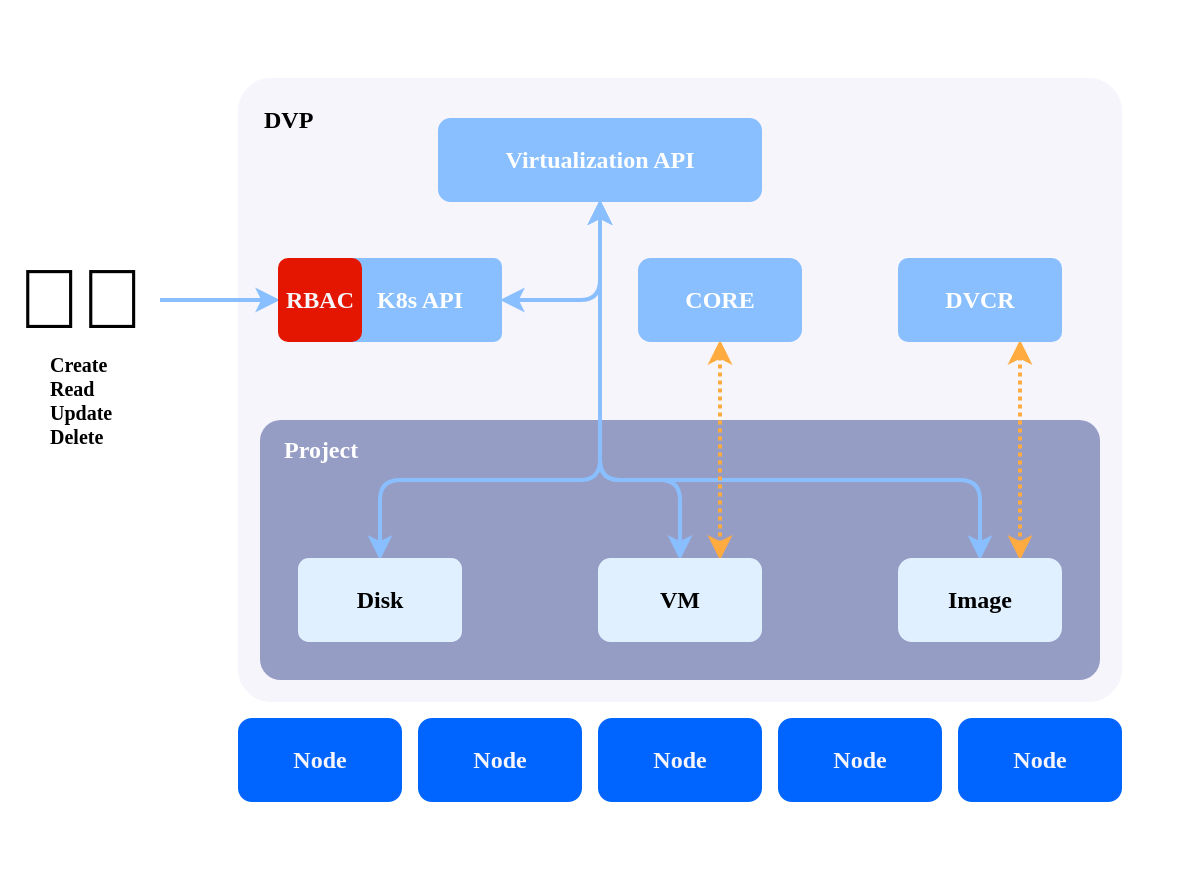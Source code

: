<mxfile>
    <diagram id="6EXt89o7fHejoy0miyVt" name="Page-1">
        <mxGraphModel dx="1507" dy="438" grid="1" gridSize="10" guides="1" tooltips="1" connect="1" arrows="1" fold="1" page="0" pageScale="1" pageWidth="850" pageHeight="1100" math="0" shadow="0">
            <root>
                <mxCell id="0"/>
                <mxCell id="1" parent="0"/>
                <mxCell id="53" value="" style="rounded=0;whiteSpace=wrap;html=1;fontFamily=JetBrains Mono;fontSource=https%3A%2F%2Ffonts.googleapis.com%2Fcss%3Ffamily%3DJetBrains%2BMono;fontSize=12;fillColor=#FFFFFF;strokeColor=none;fontStyle=1" parent="1" vertex="1">
                    <mxGeometry x="80" width="600" height="440" as="geometry"/>
                </mxCell>
                <mxCell id="130" value="" style="rounded=1;whiteSpace=wrap;html=1;fillColor=#f5f5fb;strokeColor=#f5f5fb;arcSize=5;strokeWidth=2;fontFamily=JetBrains Mono;fontSource=https%3A%2F%2Ffonts.googleapis.com%2Fcss%3Ffamily%3DJetBrains%2BMono;fillStyle=auto;fontSize=12;fontStyle=1" parent="1" vertex="1">
                    <mxGeometry x="200" y="40" width="440" height="310" as="geometry"/>
                </mxCell>
                <mxCell id="157" value="" style="rounded=1;whiteSpace=wrap;html=1;fillColor=#969dc4;fontColor=#f5f5fb;strokeColor=none;arcSize=8;strokeWidth=2;fontFamily=JetBrains Mono;fontSource=https%3A%2F%2Ffonts.googleapis.com%2Fcss%3Ffamily%3DJetBrains%2BMono;fillStyle=auto;fontSize=12;dashed=1;fontStyle=1" parent="1" vertex="1">
                    <mxGeometry x="210" y="210" width="420" height="130" as="geometry"/>
                </mxCell>
                <mxCell id="2" value="Node" style="rounded=1;whiteSpace=wrap;html=1;fillColor=#0064ff;strokeColor=#0064ff;arcSize=15;strokeWidth=2;fontFamily=JetBrains Mono;fontSource=https%3A%2F%2Ffonts.googleapis.com%2Fcss%3Ffamily%3DJetBrains%2BMono;fillStyle=auto;fontSize=12;fontColor=#f5f5fb;fontStyle=1" parent="1" vertex="1">
                    <mxGeometry x="200" y="360" width="80" height="40" as="geometry"/>
                </mxCell>
                <mxCell id="78" style="edgeStyle=none;html=1;fontFamily=JetBrains Mono;fontSource=https%3A%2F%2Ffonts.googleapis.com%2Fcss%3Ffamily%3DJetBrains%2BMono;fontSize=12;fontColor=#0066FF;strokeWidth=2;fillColor=#89bfff;strokeColor=#89bfff;entryX=0;entryY=0.5;entryDx=0;entryDy=0;fontStyle=1" parent="1" source="162" target="142" edge="1">
                    <mxGeometry relative="1" as="geometry">
                        <mxPoint x="125" y="180" as="sourcePoint"/>
                    </mxGeometry>
                </mxCell>
                <mxCell id="132" value="DVP" style="text;html=1;strokeColor=none;fillColor=none;align=left;verticalAlign=middle;whiteSpace=wrap;rounded=0;fontColor=default;strokeWidth=2;fontFamily=JetBrains Mono;fontSource=https%3A%2F%2Ffonts.googleapis.com%2Fcss%3Ffamily%3DJetBrains%2BMono;fontSize=12;fontStyle=1;" parent="1" vertex="1">
                    <mxGeometry x="210" y="50" width="60" height="20" as="geometry"/>
                </mxCell>
                <mxCell id="149" style="edgeStyle=orthogonalEdgeStyle;html=1;strokeWidth=2;fontSize=12;startArrow=classic;startFill=1;fillColor=#89bfff;strokeColor=#89bfff;exitX=0.5;exitY=1;exitDx=0;exitDy=0;fontStyle=1" parent="1" source="133" target="145" edge="1">
                    <mxGeometry relative="1" as="geometry">
                        <Array as="points">
                            <mxPoint x="380" y="240"/>
                            <mxPoint x="420" y="240"/>
                        </Array>
                    </mxGeometry>
                </mxCell>
                <mxCell id="150" style="edgeStyle=orthogonalEdgeStyle;html=1;strokeWidth=2;fontSize=12;startArrow=classic;startFill=1;fillColor=#89bfff;strokeColor=#89bfff;exitX=0.5;exitY=1;exitDx=0;exitDy=0;fontStyle=1" parent="1" source="133" target="147" edge="1">
                    <mxGeometry relative="1" as="geometry">
                        <Array as="points">
                            <mxPoint x="380" y="240"/>
                            <mxPoint x="270" y="240"/>
                        </Array>
                    </mxGeometry>
                </mxCell>
                <mxCell id="151" style="edgeStyle=orthogonalEdgeStyle;html=1;strokeWidth=2;fontSize=12;startArrow=classic;startFill=1;fillColor=#89bfff;strokeColor=#89bfff;exitX=0.5;exitY=1;exitDx=0;exitDy=0;fontStyle=1" parent="1" source="133" target="146" edge="1">
                    <mxGeometry relative="1" as="geometry">
                        <Array as="points">
                            <mxPoint x="380" y="240"/>
                            <mxPoint x="570" y="240"/>
                        </Array>
                    </mxGeometry>
                </mxCell>
                <mxCell id="133" value="Virtualization API" style="rounded=1;whiteSpace=wrap;html=1;fillColor=#89bfff;strokeColor=#89bfff;arcSize=13;strokeWidth=2;fontFamily=JetBrains Mono;fontSource=https%3A%2F%2Ffonts.googleapis.com%2Fcss%3Ffamily%3DJetBrains%2BMono;fillStyle=auto;fontSize=12;fontColor=#FFFFFF;fontStyle=1" parent="1" vertex="1">
                    <mxGeometry x="300" y="60" width="160" height="40" as="geometry"/>
                </mxCell>
                <mxCell id="153" style="edgeStyle=none;html=1;entryX=0.75;entryY=0;entryDx=0;entryDy=0;strokeWidth=2;fontSize=12;startArrow=classic;startFill=1;fillColor=#ffab40;strokeColor=#ffab40;dashed=1;dashPattern=1 1;exitX=0.5;exitY=1;exitDx=0;exitDy=0;fontStyle=1" parent="1" source="134" target="145" edge="1">
                    <mxGeometry relative="1" as="geometry">
                        <mxPoint x="434" y="203" as="sourcePoint"/>
                    </mxGeometry>
                </mxCell>
                <mxCell id="134" value="CORE" style="rounded=1;whiteSpace=wrap;html=1;fillColor=#89bfff;strokeColor=#89bfff;arcSize=13;strokeWidth=2;fontFamily=JetBrains Mono;fontSource=https%3A%2F%2Ffonts.googleapis.com%2Fcss%3Ffamily%3DJetBrains%2BMono;fillStyle=auto;fontSize=12;fontStyle=1;fontColor=#FFFFFF;" parent="1" vertex="1">
                    <mxGeometry x="400" y="130" width="80" height="40" as="geometry"/>
                </mxCell>
                <mxCell id="152" style="edgeStyle=none;html=1;strokeWidth=2;fontSize=12;startArrow=classic;startFill=1;fillColor=#ffab40;strokeColor=#ffab40;exitX=0.75;exitY=1;exitDx=0;exitDy=0;entryX=0.75;entryY=0;entryDx=0;entryDy=0;dashed=1;dashPattern=1 1;fontStyle=1" parent="1" source="135" target="146" edge="1">
                    <mxGeometry relative="1" as="geometry"/>
                </mxCell>
                <mxCell id="135" value="DVCR" style="rounded=1;whiteSpace=wrap;html=1;fillColor=#89bfff;strokeColor=#89bfff;arcSize=10;strokeWidth=2;fontFamily=JetBrains Mono;fontSource=https%3A%2F%2Ffonts.googleapis.com%2Fcss%3Ffamily%3DJetBrains%2BMono;fillStyle=auto;fontSize=12;fontStyle=1;fontColor=#FFFFFF;" parent="1" vertex="1">
                    <mxGeometry x="530" y="130" width="80" height="40" as="geometry"/>
                </mxCell>
                <mxCell id="141" style="edgeStyle=orthogonalEdgeStyle;html=1;exitX=1;exitY=0.5;exitDx=0;exitDy=0;fontSize=12;startArrow=classic;startFill=1;fillColor=#89bfff;strokeColor=#89bfff;strokeWidth=2;fontStyle=1" parent="1" source="140" target="133" edge="1">
                    <mxGeometry relative="1" as="geometry"/>
                </mxCell>
                <mxCell id="140" value="K8s API" style="rounded=1;whiteSpace=wrap;html=1;fillColor=#89bfff;strokeColor=#89bfff;arcSize=8;strokeWidth=2;fontFamily=JetBrains Mono;fontSource=https%3A%2F%2Ffonts.googleapis.com%2Fcss%3Ffamily%3DJetBrains%2BMono;fillStyle=auto;fontSize=12;fontStyle=1;fontColor=#FFFFFF;" parent="1" vertex="1">
                    <mxGeometry x="250" y="130" width="80" height="40" as="geometry"/>
                </mxCell>
                <mxCell id="142" value="RBAC" style="rounded=1;whiteSpace=wrap;html=1;fillColor=#e51601;fontColor=#f5f5fb;strokeColor=#e51601;arcSize=10;strokeWidth=2;fontFamily=JetBrains Mono;fontSource=https%3A%2F%2Ffonts.googleapis.com%2Fcss%3Ffamily%3DJetBrains%2BMono;fillStyle=auto;fontSize=12;fontStyle=1" parent="1" vertex="1">
                    <mxGeometry x="220" y="130" width="40" height="40" as="geometry"/>
                </mxCell>
                <mxCell id="144" value="&lt;font style=&quot;font-size: 12px;&quot;&gt;Project&lt;/font&gt;" style="text;html=1;strokeColor=none;fillColor=none;align=left;verticalAlign=middle;whiteSpace=wrap;rounded=0;fontColor=#FFFFFF;strokeWidth=2;fontFamily=JetBrains Mono;fontSource=https%3A%2F%2Ffonts.googleapis.com%2Fcss%3Ffamily%3DJetBrains%2BMono;fontSize=12;fontStyle=1;" parent="1" vertex="1">
                    <mxGeometry x="220" y="215" width="60" height="20" as="geometry"/>
                </mxCell>
                <mxCell id="145" value="VM" style="rounded=1;whiteSpace=wrap;html=1;fillColor=#e1f0ff;strokeColor=#e1f0ff;arcSize=13;strokeWidth=2;fontFamily=JetBrains Mono;fontSource=https%3A%2F%2Ffonts.googleapis.com%2Fcss%3Ffamily%3DJetBrains%2BMono;fillStyle=auto;fontSize=12;fontStyle=1" parent="1" vertex="1">
                    <mxGeometry x="380" y="280" width="80" height="40" as="geometry"/>
                </mxCell>
                <mxCell id="146" value="Image" style="rounded=1;whiteSpace=wrap;html=1;fillColor=#e1f0ff;strokeColor=#e1f0ff;arcSize=15;strokeWidth=2;fontFamily=JetBrains Mono;fontSource=https%3A%2F%2Ffonts.googleapis.com%2Fcss%3Ffamily%3DJetBrains%2BMono;fillStyle=auto;fontSize=12;fontStyle=1" parent="1" vertex="1">
                    <mxGeometry x="530" y="280" width="80" height="40" as="geometry"/>
                </mxCell>
                <mxCell id="147" value="Disk" style="rounded=1;whiteSpace=wrap;html=1;fillColor=#e1f0ff;arcSize=11;strokeWidth=2;fontFamily=JetBrains Mono;fontSource=https%3A%2F%2Ffonts.googleapis.com%2Fcss%3Ffamily%3DJetBrains%2BMono;fillStyle=auto;fontSize=12;strokeColor=#e1f0ff;fontStyle=1" parent="1" vertex="1">
                    <mxGeometry x="230" y="280" width="80" height="40" as="geometry"/>
                </mxCell>
                <mxCell id="154" value="&lt;font&gt;Create&lt;br&gt;Read&lt;br&gt;Update&lt;br&gt;Delete&lt;/font&gt;" style="text;html=1;strokeColor=none;fillColor=none;align=left;verticalAlign=middle;whiteSpace=wrap;rounded=0;fontColor=default;strokeWidth=2;fontFamily=JetBrains Mono;fontSource=https%3A%2F%2Ffonts.googleapis.com%2Fcss%3Ffamily%3DJetBrains%2BMono;fontSize=10;fontStyle=1;" parent="1" vertex="1">
                    <mxGeometry x="102.5" y="190" width="35" height="20" as="geometry"/>
                </mxCell>
                <mxCell id="158" value="Node" style="rounded=1;whiteSpace=wrap;html=1;fillColor=#0064ff;strokeColor=#0064ff;arcSize=15;strokeWidth=2;fontFamily=JetBrains Mono;fontSource=https%3A%2F%2Ffonts.googleapis.com%2Fcss%3Ffamily%3DJetBrains%2BMono;fillStyle=auto;fontSize=12;fontColor=#f5f5fb;fontStyle=1" vertex="1" parent="1">
                    <mxGeometry x="290" y="360" width="80" height="40" as="geometry"/>
                </mxCell>
                <mxCell id="159" value="Node" style="rounded=1;whiteSpace=wrap;html=1;fillColor=#0064ff;strokeColor=#0064ff;arcSize=15;strokeWidth=2;fontFamily=JetBrains Mono;fontSource=https%3A%2F%2Ffonts.googleapis.com%2Fcss%3Ffamily%3DJetBrains%2BMono;fillStyle=auto;fontSize=12;fontColor=#f5f5fb;fontStyle=1" vertex="1" parent="1">
                    <mxGeometry x="380" y="360" width="80" height="40" as="geometry"/>
                </mxCell>
                <mxCell id="160" value="Node" style="rounded=1;whiteSpace=wrap;html=1;fillColor=#0064ff;strokeColor=#0064ff;arcSize=15;strokeWidth=2;fontFamily=JetBrains Mono;fontSource=https%3A%2F%2Ffonts.googleapis.com%2Fcss%3Ffamily%3DJetBrains%2BMono;fillStyle=auto;fontSize=12;fontColor=#f5f5fb;fontStyle=1" vertex="1" parent="1">
                    <mxGeometry x="470" y="360" width="80" height="40" as="geometry"/>
                </mxCell>
                <mxCell id="161" value="Node" style="rounded=1;whiteSpace=wrap;html=1;fillColor=#0064ff;strokeColor=#0064ff;arcSize=15;strokeWidth=2;fontFamily=JetBrains Mono;fontSource=https%3A%2F%2Ffonts.googleapis.com%2Fcss%3Ffamily%3DJetBrains%2BMono;fillStyle=auto;fontSize=12;fontColor=#f5f5fb;fontStyle=1" vertex="1" parent="1">
                    <mxGeometry x="560" y="360" width="80" height="40" as="geometry"/>
                </mxCell>
                <mxCell id="162" value="&lt;font style=&quot;font-size: 42px;&quot;&gt;🧑‍💻&lt;/font&gt;" style="text;html=1;align=center;verticalAlign=middle;resizable=0;points=[];autosize=1;strokeColor=none;fillColor=none;fontStyle=1" vertex="1" parent="1">
                    <mxGeometry x="80" y="120" width="80" height="60" as="geometry"/>
                </mxCell>
            </root>
        </mxGraphModel>
    </diagram>
</mxfile>

